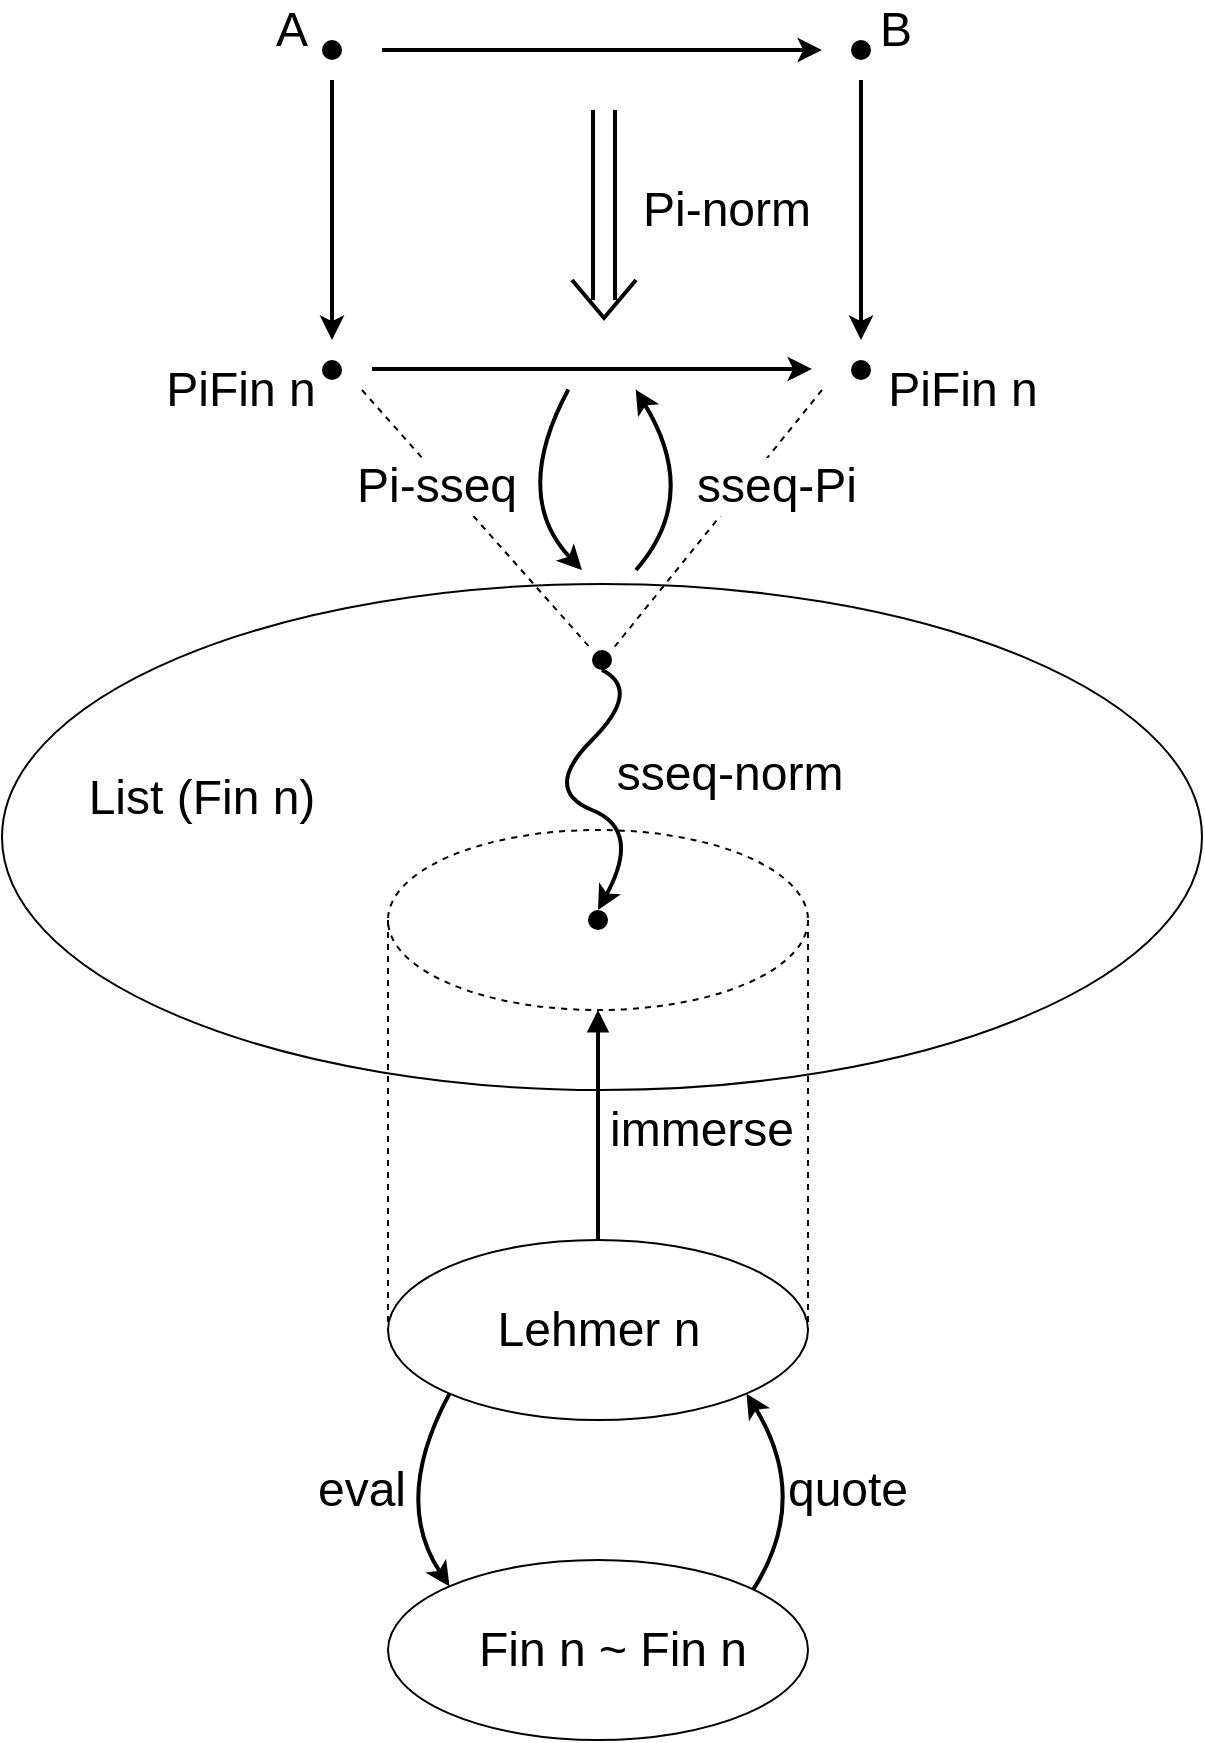 <mxfile version="12.1.9" type="device" pages="1"><diagram id="sUU7DllmiOJUvv-3NNrd" name="Page-1"><mxGraphModel dx="1233" dy="682" grid="1" gridSize="10" guides="1" tooltips="1" connect="1" arrows="1" fold="1" page="1" pageScale="1" pageWidth="827" pageHeight="1169" math="0" shadow="0"><root><mxCell id="0"/><mxCell id="1" parent="0"/><mxCell id="GX-49WzdzOc4Dh4YQH5e-21" value="" style="endArrow=classic;html=1;fillColor=#ffffff;fontSize=16;entryX=1;entryY=1;entryDx=0;entryDy=0;exitX=1;exitY=1;exitDx=0;exitDy=0;curved=1;strokeWidth=2;" edge="1" parent="1" target="GX-49WzdzOc4Dh4YQH5e-2"><mxGeometry width="50" height="50" relative="1" as="geometry"><mxPoint x="504.754" y="801.18" as="sourcePoint"/><mxPoint x="504.754" y="704.82" as="targetPoint"/><Array as="points"><mxPoint x="535" y="755"/></Array></mxGeometry></mxCell><mxCell id="GX-49WzdzOc4Dh4YQH5e-1" value="" style="ellipse;whiteSpace=wrap;html=1;connectable=0;fillOpacity=0;strokeOpacity=100;" vertex="1" parent="1"><mxGeometry x="130" y="297" width="600" height="253" as="geometry"/></mxCell><mxCell id="GX-49WzdzOc4Dh4YQH5e-23" style="edgeStyle=orthogonalEdgeStyle;rounded=1;orthogonalLoop=1;jettySize=auto;html=1;exitX=0.5;exitY=1;exitDx=0;exitDy=0;entryX=0.5;entryY=0;entryDx=0;entryDy=0;startArrow=block;endArrow=none;endFill=0;strokeWidth=2;fillColor=#ffffff;fontSize=16;" edge="1" parent="1" source="GX-49WzdzOc4Dh4YQH5e-4" target="GX-49WzdzOc4Dh4YQH5e-2"><mxGeometry relative="1" as="geometry"/></mxCell><mxCell id="GX-49WzdzOc4Dh4YQH5e-2" value="" style="ellipse;whiteSpace=wrap;html=1;" vertex="1" parent="1"><mxGeometry x="323" y="625" width="210" height="90" as="geometry"/></mxCell><mxCell id="GX-49WzdzOc4Dh4YQH5e-4" value="" style="ellipse;whiteSpace=wrap;html=1;dashed=1;" vertex="1" parent="1"><mxGeometry x="323" y="420" width="210" height="90" as="geometry"/></mxCell><mxCell id="GX-49WzdzOc4Dh4YQH5e-5" value="" style="endArrow=none;dashed=1;html=1;entryX=0;entryY=0.5;entryDx=0;entryDy=0;exitX=0;exitY=0.5;exitDx=0;exitDy=0;" edge="1" parent="1" source="GX-49WzdzOc4Dh4YQH5e-4" target="GX-49WzdzOc4Dh4YQH5e-2"><mxGeometry width="50" height="50" relative="1" as="geometry"><mxPoint x="155" y="735" as="sourcePoint"/><mxPoint x="205" y="685" as="targetPoint"/></mxGeometry></mxCell><mxCell id="GX-49WzdzOc4Dh4YQH5e-6" value="" style="endArrow=none;dashed=1;html=1;entryX=1;entryY=0.5;entryDx=0;entryDy=0;exitX=1;exitY=0.5;exitDx=0;exitDy=0;" edge="1" parent="1" source="GX-49WzdzOc4Dh4YQH5e-4" target="GX-49WzdzOc4Dh4YQH5e-2"><mxGeometry width="50" height="50" relative="1" as="geometry"><mxPoint x="525" y="480" as="sourcePoint"/><mxPoint x="533" y="620" as="targetPoint"/></mxGeometry></mxCell><mxCell id="GX-49WzdzOc4Dh4YQH5e-8" value="&lt;font style=&quot;font-size: 24px;&quot;&gt;immerse&lt;/font&gt;" style="text;html=1;strokeColor=none;fillColor=none;align=center;verticalAlign=middle;whiteSpace=wrap;rounded=0;perimeterSpacing=0;fontSize=24;" vertex="1" parent="1"><mxGeometry x="445" y="558" width="70" height="24" as="geometry"/></mxCell><mxCell id="GX-49WzdzOc4Dh4YQH5e-11" value="Lehmer n" style="text;html=1;strokeColor=none;fillColor=none;align=center;verticalAlign=middle;whiteSpace=wrap;rounded=0;fontSize=24;" vertex="1" parent="1"><mxGeometry x="375.5" y="657.5" width="105" height="25" as="geometry"/></mxCell><mxCell id="GX-49WzdzOc4Dh4YQH5e-12" value="List (Fin n)" style="text;html=1;strokeColor=none;fillColor=none;align=center;verticalAlign=middle;whiteSpace=wrap;rounded=0;fontSize=24;" vertex="1" parent="1"><mxGeometry x="160" y="391.5" width="140" height="25" as="geometry"/></mxCell><mxCell id="GX-49WzdzOc4Dh4YQH5e-14" value="" style="ellipse;whiteSpace=wrap;html=1;" vertex="1" parent="1"><mxGeometry x="323" y="785" width="210" height="90" as="geometry"/></mxCell><mxCell id="GX-49WzdzOc4Dh4YQH5e-15" value="Fin n ~ Fin n" style="text;html=1;strokeColor=none;fillColor=none;align=center;verticalAlign=middle;whiteSpace=wrap;rounded=0;fontSize=24;" vertex="1" parent="1"><mxGeometry x="352.5" y="817.5" width="165" height="25" as="geometry"/></mxCell><mxCell id="GX-49WzdzOc4Dh4YQH5e-17" value="" style="endArrow=classic;html=1;fillColor=#ffffff;fontSize=16;entryX=0;entryY=0;entryDx=0;entryDy=0;exitX=0;exitY=1;exitDx=0;exitDy=0;curved=1;strokeWidth=2;" edge="1" parent="1" source="GX-49WzdzOc4Dh4YQH5e-2" target="GX-49WzdzOc4Dh4YQH5e-14"><mxGeometry width="50" height="50" relative="1" as="geometry"><mxPoint x="145" y="945" as="sourcePoint"/><mxPoint x="195" y="895" as="targetPoint"/><Array as="points"><mxPoint x="325" y="755"/></Array></mxGeometry></mxCell><mxCell id="GX-49WzdzOc4Dh4YQH5e-24" value="&lt;font style=&quot;font-size: 24px;&quot;&gt;quote&lt;br style=&quot;font-size: 24px;&quot;&gt;&lt;/font&gt;" style="text;html=1;strokeColor=none;fillColor=none;align=center;verticalAlign=middle;whiteSpace=wrap;rounded=0;perimeterSpacing=0;fontSize=24;" vertex="1" parent="1"><mxGeometry x="517.5" y="738" width="70" height="24" as="geometry"/></mxCell><mxCell id="GX-49WzdzOc4Dh4YQH5e-25" value="&lt;font style=&quot;font-size: 24px;&quot;&gt;eval&lt;br style=&quot;font-size: 24px;&quot;&gt;&lt;/font&gt;" style="text;html=1;strokeColor=none;fillColor=none;align=center;verticalAlign=middle;whiteSpace=wrap;rounded=0;perimeterSpacing=0;fontSize=24;" vertex="1" parent="1"><mxGeometry x="275" y="738" width="70" height="24" as="geometry"/></mxCell><mxCell id="GX-49WzdzOc4Dh4YQH5e-53" value="" style="shape=ellipse;fillColor=#000000;strokeColor=none;html=1;fontSize=16;" vertex="1" parent="1"><mxGeometry x="290" y="185" width="10" height="10" as="geometry"/></mxCell><mxCell id="GX-49WzdzOc4Dh4YQH5e-54" value="" style="shape=ellipse;fillColor=#000000;strokeColor=none;html=1;fontSize=16;" vertex="1" parent="1"><mxGeometry x="554.5" y="185" width="10" height="10" as="geometry"/></mxCell><mxCell id="GX-49WzdzOc4Dh4YQH5e-59" value="" style="shape=ellipse;fillColor=#000000;strokeColor=none;html=1;fontSize=16;" vertex="1" parent="1"><mxGeometry x="290" y="25" width="10" height="10" as="geometry"/></mxCell><mxCell id="GX-49WzdzOc4Dh4YQH5e-60" value="" style="shape=ellipse;fillColor=#000000;strokeColor=none;html=1;fontSize=16;" vertex="1" parent="1"><mxGeometry x="554.5" y="25" width="10" height="10" as="geometry"/></mxCell><mxCell id="GX-49WzdzOc4Dh4YQH5e-63" value="" style="endArrow=classic;html=1;strokeWidth=2;fillColor=#ffffff;fontSize=16;" edge="1" parent="1"><mxGeometry width="50" height="50" relative="1" as="geometry"><mxPoint x="295" y="45" as="sourcePoint"/><mxPoint x="295" y="175" as="targetPoint"/><Array as="points"><mxPoint x="295" y="105"/></Array></mxGeometry></mxCell><mxCell id="GX-49WzdzOc4Dh4YQH5e-64" value="" style="endArrow=classic;html=1;strokeWidth=2;fillColor=#ffffff;fontSize=16;" edge="1" parent="1"><mxGeometry width="50" height="50" relative="1" as="geometry"><mxPoint x="559.5" y="45" as="sourcePoint"/><mxPoint x="559.5" y="175" as="targetPoint"/></mxGeometry></mxCell><mxCell id="GX-49WzdzOc4Dh4YQH5e-68" value="" style="html=1;verticalLabelPosition=bottom;labelBackgroundColor=#ffffff;verticalAlign=top;shadow=0;dashed=0;strokeWidth=2;shape=mxgraph.ios7.misc.left;strokeColor=#000000;fillColor=#000000;fontSize=16;direction=north;" vertex="1" parent="1"><mxGeometry x="415" y="145" width="32" height="19" as="geometry"/></mxCell><mxCell id="GX-49WzdzOc4Dh4YQH5e-69" value="" style="endArrow=classic;html=1;strokeWidth=2;fillColor=#ffffff;fontSize=16;shape=link;width=10;" edge="1" parent="1"><mxGeometry width="50" height="50" relative="1" as="geometry"><mxPoint x="431" y="60" as="sourcePoint"/><mxPoint x="431" y="155" as="targetPoint"/><Array as="points"><mxPoint x="431" y="115"/></Array></mxGeometry></mxCell><mxCell id="GX-49WzdzOc4Dh4YQH5e-72" value="" style="endArrow=classic;html=1;strokeWidth=2;fillColor=#ffffff;fontSize=16;" edge="1" parent="1"><mxGeometry width="50" height="50" relative="1" as="geometry"><mxPoint x="320" y="30" as="sourcePoint"/><mxPoint x="540" y="30" as="targetPoint"/></mxGeometry></mxCell><mxCell id="GX-49WzdzOc4Dh4YQH5e-73" value="B" style="text;html=1;strokeColor=none;fillColor=none;align=center;verticalAlign=middle;whiteSpace=wrap;rounded=0;fontSize=24;" vertex="1" parent="1"><mxGeometry x="556.5" y="10" width="40" height="20" as="geometry"/></mxCell><mxCell id="GX-49WzdzOc4Dh4YQH5e-74" value="A" style="text;html=1;strokeColor=none;fillColor=none;align=center;verticalAlign=middle;whiteSpace=wrap;rounded=0;fontSize=24;" vertex="1" parent="1"><mxGeometry x="255" y="10" width="40" height="20" as="geometry"/></mxCell><mxCell id="GX-49WzdzOc4Dh4YQH5e-78" value="" style="shape=ellipse;fillColor=#000000;strokeColor=none;html=1;fontSize=16;" vertex="1" parent="1"><mxGeometry x="425" y="330" width="10" height="10" as="geometry"/></mxCell><mxCell id="GX-49WzdzOc4Dh4YQH5e-80" value="" style="endArrow=none;dashed=1;html=1;strokeWidth=1;fillColor=#ffffff;fontSize=16;entryX=0;entryY=0;entryDx=0;entryDy=0;" edge="1" parent="1" target="GX-49WzdzOc4Dh4YQH5e-78"><mxGeometry width="50" height="50" relative="1" as="geometry"><mxPoint x="310" y="200" as="sourcePoint"/><mxPoint x="180" y="840" as="targetPoint"/></mxGeometry></mxCell><mxCell id="GX-49WzdzOc4Dh4YQH5e-81" value="" style="endArrow=none;dashed=1;html=1;strokeWidth=1;fillColor=#ffffff;fontSize=16;entryX=1;entryY=0;entryDx=0;entryDy=0;" edge="1" parent="1" target="GX-49WzdzOc4Dh4YQH5e-78"><mxGeometry width="50" height="50" relative="1" as="geometry"><mxPoint x="540" y="200" as="sourcePoint"/><mxPoint x="552" y="340" as="targetPoint"/></mxGeometry></mxCell><mxCell id="GX-49WzdzOc4Dh4YQH5e-88" value="Pi-norm" style="text;html=1;strokeColor=none;fillColor=none;align=center;verticalAlign=middle;whiteSpace=wrap;rounded=0;fontSize=24;" vertex="1" parent="1"><mxGeometry x="360" y="100" width="265" height="20" as="geometry"/></mxCell><mxCell id="GX-49WzdzOc4Dh4YQH5e-93" value="" style="endArrow=classic;html=1;strokeWidth=2;fillColor=#ffffff;fontSize=16;" edge="1" parent="1"><mxGeometry width="50" height="50" relative="1" as="geometry"><mxPoint x="315" y="189.5" as="sourcePoint"/><mxPoint x="535" y="189.5" as="targetPoint"/></mxGeometry></mxCell><mxCell id="GX-49WzdzOc4Dh4YQH5e-102" value="" style="endArrow=classic;html=1;fillColor=#ffffff;fontSize=16;entryX=1;entryY=1;entryDx=0;entryDy=0;curved=1;strokeWidth=2;" edge="1" parent="1"><mxGeometry width="50" height="50" relative="1" as="geometry"><mxPoint x="447" y="290" as="sourcePoint"/><mxPoint x="446.828" y="199.785" as="targetPoint"/><Array as="points"><mxPoint x="479.5" y="253"/></Array></mxGeometry></mxCell><mxCell id="GX-49WzdzOc4Dh4YQH5e-103" value="" style="endArrow=classic;html=1;fillColor=#ffffff;fontSize=16;exitX=0;exitY=1;exitDx=0;exitDy=0;curved=1;strokeWidth=2;" edge="1" parent="1"><mxGeometry width="50" height="50" relative="1" as="geometry"><mxPoint x="413.172" y="199.785" as="sourcePoint"/><mxPoint x="420" y="290" as="targetPoint"/><Array as="points"><mxPoint x="384.5" y="253"/></Array></mxGeometry></mxCell><mxCell id="GX-49WzdzOc4Dh4YQH5e-105" value="&lt;font style=&quot;font-size: 24px&quot;&gt;Pi-sseq&lt;br style=&quot;font-size: 24px&quot;&gt;&lt;/font&gt;" style="text;html=1;strokeColor=none;fillColor=none;align=center;verticalAlign=middle;whiteSpace=wrap;rounded=0;perimeterSpacing=0;fontSize=24;labelBackgroundColor=#ffffff;" vertex="1" parent="1"><mxGeometry x="300" y="236" width="95" height="24" as="geometry"/></mxCell><mxCell id="GX-49WzdzOc4Dh4YQH5e-106" value="&lt;font style=&quot;font-size: 24px&quot;&gt;sseq-Pi&lt;br style=&quot;font-size: 24px&quot;&gt;&lt;/font&gt;" style="text;html=1;strokeColor=none;fillColor=none;align=center;verticalAlign=middle;whiteSpace=wrap;rounded=0;perimeterSpacing=0;fontSize=24;labelBackgroundColor=#ffffff;" vertex="1" parent="1"><mxGeometry x="470" y="236" width="95" height="24" as="geometry"/></mxCell><mxCell id="GX-49WzdzOc4Dh4YQH5e-109" value="PiFin n" style="text;html=1;strokeColor=none;fillColor=none;align=center;verticalAlign=middle;whiteSpace=wrap;rounded=0;fontSize=24;" vertex="1" parent="1"><mxGeometry x="564.5" y="190" width="91" height="20" as="geometry"/></mxCell><mxCell id="GX-49WzdzOc4Dh4YQH5e-112" value="PiFin n" style="text;html=1;strokeColor=none;fillColor=none;align=center;verticalAlign=middle;whiteSpace=wrap;rounded=0;fontSize=24;" vertex="1" parent="1"><mxGeometry x="204" y="190" width="91" height="20" as="geometry"/></mxCell><mxCell id="GX-49WzdzOc4Dh4YQH5e-113" value="" style="shape=ellipse;fillColor=#000000;strokeColor=none;html=1;fontSize=16;" vertex="1" parent="1"><mxGeometry x="423" y="460" width="10" height="10" as="geometry"/></mxCell><mxCell id="GX-49WzdzOc4Dh4YQH5e-115" value="" style="endArrow=classic;html=1;strokeColor=#000000;strokeWidth=2;fillColor=#ffffff;fontSize=24;curved=1;entryX=0.5;entryY=0;entryDx=0;entryDy=0;exitX=0.5;exitY=1;exitDx=0;exitDy=0;" edge="1" parent="1" source="GX-49WzdzOc4Dh4YQH5e-78" target="GX-49WzdzOc4Dh4YQH5e-113"><mxGeometry width="50" height="50" relative="1" as="geometry"><mxPoint x="130" y="900" as="sourcePoint"/><mxPoint x="180" y="850" as="targetPoint"/><Array as="points"><mxPoint x="450" y="350"/><mxPoint x="400" y="400"/><mxPoint x="450" y="420"/></Array></mxGeometry></mxCell><mxCell id="GX-49WzdzOc4Dh4YQH5e-116" value="&lt;font style=&quot;font-size: 24px&quot;&gt;sseq-norm&lt;br style=&quot;font-size: 24px&quot;&gt;&lt;/font&gt;" style="text;html=1;strokeColor=none;fillColor=none;align=center;verticalAlign=middle;whiteSpace=wrap;rounded=0;perimeterSpacing=0;fontSize=24;labelBackgroundColor=#ffffff;" vertex="1" parent="1"><mxGeometry x="430" y="380" width="128" height="24" as="geometry"/></mxCell></root></mxGraphModel></diagram></mxfile>